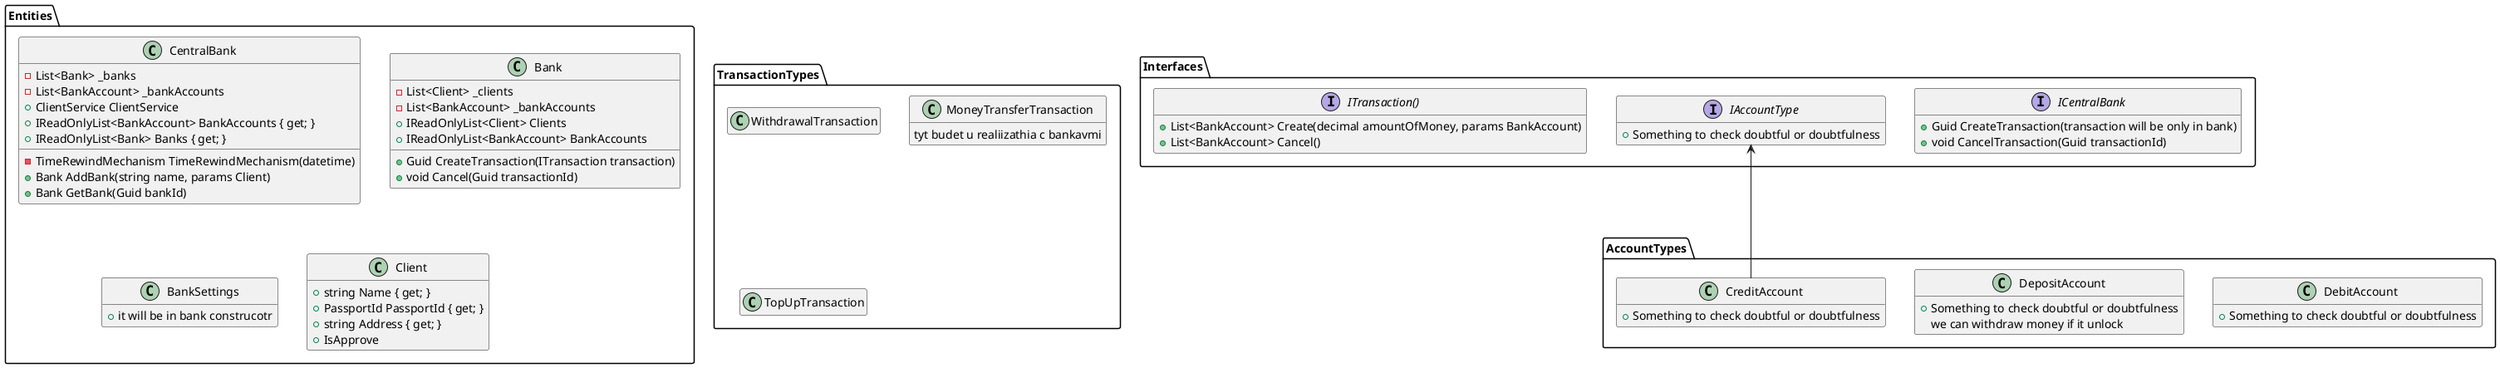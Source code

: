 ﻿@startuml
'https://plantuml.com/class-diagram

'skinparam monochrome reverse

hide empty members

package Entities
{
    class CentralBank
    {
        - TimeRewindMechanism TimeRewindMechanism(datetime)
        - List<Bank> _banks
        - List<BankAccount> _bankAccounts
        + ClientService ClientService
        + IReadOnlyList<BankAccount> BankAccounts { get; }
        + IReadOnlyList<Bank> Banks { get; }
        + Bank AddBank(string name, params Client) 
        + Bank GetBank(Guid bankId)
    }
    
    class Bank
    {
        -List<Client> _clients
        -List<BankAccount> _bankAccounts
        +IReadOnlyList<Client> Clients
        +IReadOnlyList<BankAccount> BankAccounts 
        +Guid CreateTransaction(ITransaction transaction)
        +void Cancel(Guid transactionId)    
    }
    
    class BankSettings
    {
     +it will be in bank construcotr
    }
    
    class Client
    {
        + string Name { get; }
        + PassportId PassportId { get; }
        + string Address { get; }       
        + IsApprove 
    }
}

package AccountTypes
{
    class DebitAccount
    {
        + Something to check doubtful or doubtfulness
    }
        
    class DepositAccount
    {
        + Something to check doubtful or doubtfulness
        we can withdraw money if it unlock
    }
    
    class CreditAccount
    {
        + Something to check doubtful or doubtfulness
    }
}

package TransactionTypes
{
    class WithdrawalTransaction
    {
    
    }
    
    class MoneyTransferTransaction
    {
        tyt budet u realiizathia c bankavmi
    }
    
    class TopUpTransaction
    {
       
    }
}

package Interfaces
{
    interface ICentralBank
    {
        +Guid CreateTransaction(transaction will be only in bank)
        +void CancelTransaction(Guid transactionId)
    }
    interface IAccountType 
    {
        + Something to check doubtful or doubtfulness
    }
    
    interface ITransaction()
    {
        +List<BankAccount> Create(decimal amountOfMoney, params BankAccount)
        +List<BankAccount> Cancel()
    }
    
    IAccountType <-- CreditAccount
}

@enduml